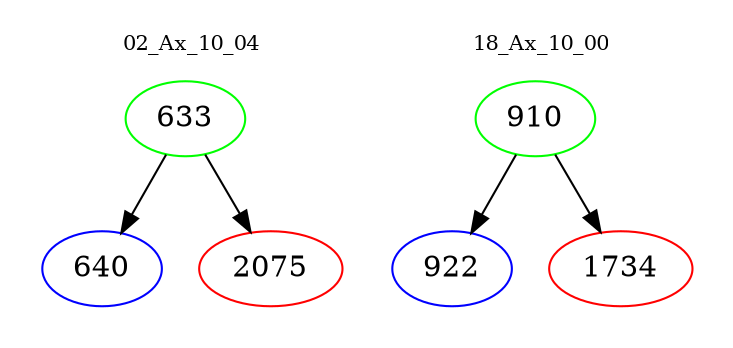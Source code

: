 digraph{
subgraph cluster_0 {
color = white
label = "02_Ax_10_04";
fontsize=10;
T0_633 [label="633", color="green"]
T0_633 -> T0_640 [color="black"]
T0_640 [label="640", color="blue"]
T0_633 -> T0_2075 [color="black"]
T0_2075 [label="2075", color="red"]
}
subgraph cluster_1 {
color = white
label = "18_Ax_10_00";
fontsize=10;
T1_910 [label="910", color="green"]
T1_910 -> T1_922 [color="black"]
T1_922 [label="922", color="blue"]
T1_910 -> T1_1734 [color="black"]
T1_1734 [label="1734", color="red"]
}
}
